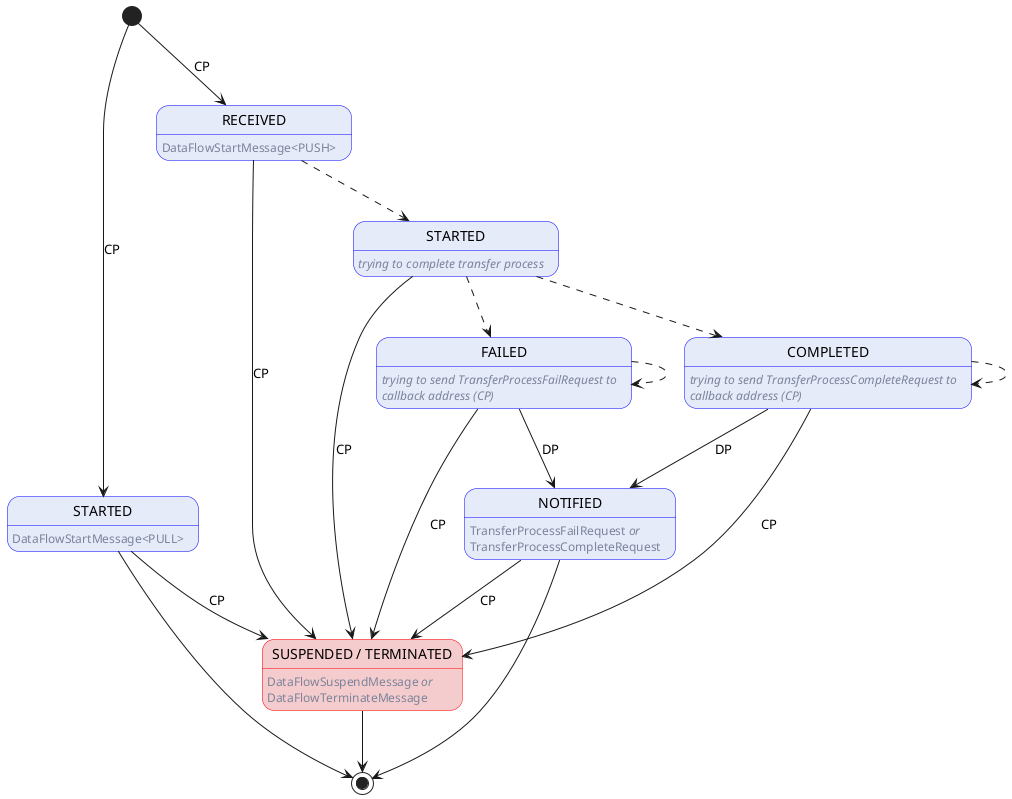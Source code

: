 '
'  Copyright (c) 2024 Fraunhofer Institute for Software and Systems Engineering ISST
'
'  This program and the accompanying materials are made available under the
'  terms of the Apache License, Version 2.0 which is available at
'  https://www.apache.org/licenses/LICENSE-2.0
'
'  SPDX-License-Identifier: Apache-2.0
'
'  Contributors:
'      Florian Zimmer - Initial Version
'

@startuml
!define DscClr(x) <color:#7b839a>x</color>

skinparam WrapWidth 270

state "STARTED" as started_push #e6ebfa;line:blue
started_push: DscClr(//trying to complete transfer process//)

state "STARTED" as started_pull #e6ebfa;line:blue
started_pull: DscClr(DataFlowStartMessage<PULL>)

state "RECEIVED" as received #e6ebfa;line:blue
received : DscClr(DataFlowStartMessage<PUSH>)

state "COMPLETED" as completed #e6ebfa;line:blue
completed: DscClr(//trying to send TransferProcessCompleteRequest to callback address (CP)//)

state "NOTIFIED" as notified #e6ebfa;line:blue
notified : DscClr(TransferProcessFailRequest //or// TransferProcessCompleteRequest)

state "FAILED" as failed #e6ebfa;line:blue
failed : DscClr(//trying to send TransferProcessFailRequest to callback address (CP)//)

state "SUSPENDED / TERMINATED" as suspended #f5cccd;line:red
suspended : DscClr(DataFlowSuspendMessage //or// DataFlowTerminateMessage)

[*] --> received : CP
received -[dashed]-> started_push

started_push -[dashed]-> failed
started_push -[dashed]-> completed

failed -[dashed]-> failed
failed --> notified : DP

completed -[dashed]-> completed
completed --> notified : DP

notified --> [*]

[*] --> started_pull : CP
started_pull --> [*]

received --> suspended : CP
started_push --> suspended : CP
started_pull --> suspended : CP
failed --> suspended : CP
completed --> suspended : CP
notified --> suspended : CP
suspended --> [*]
@enduml